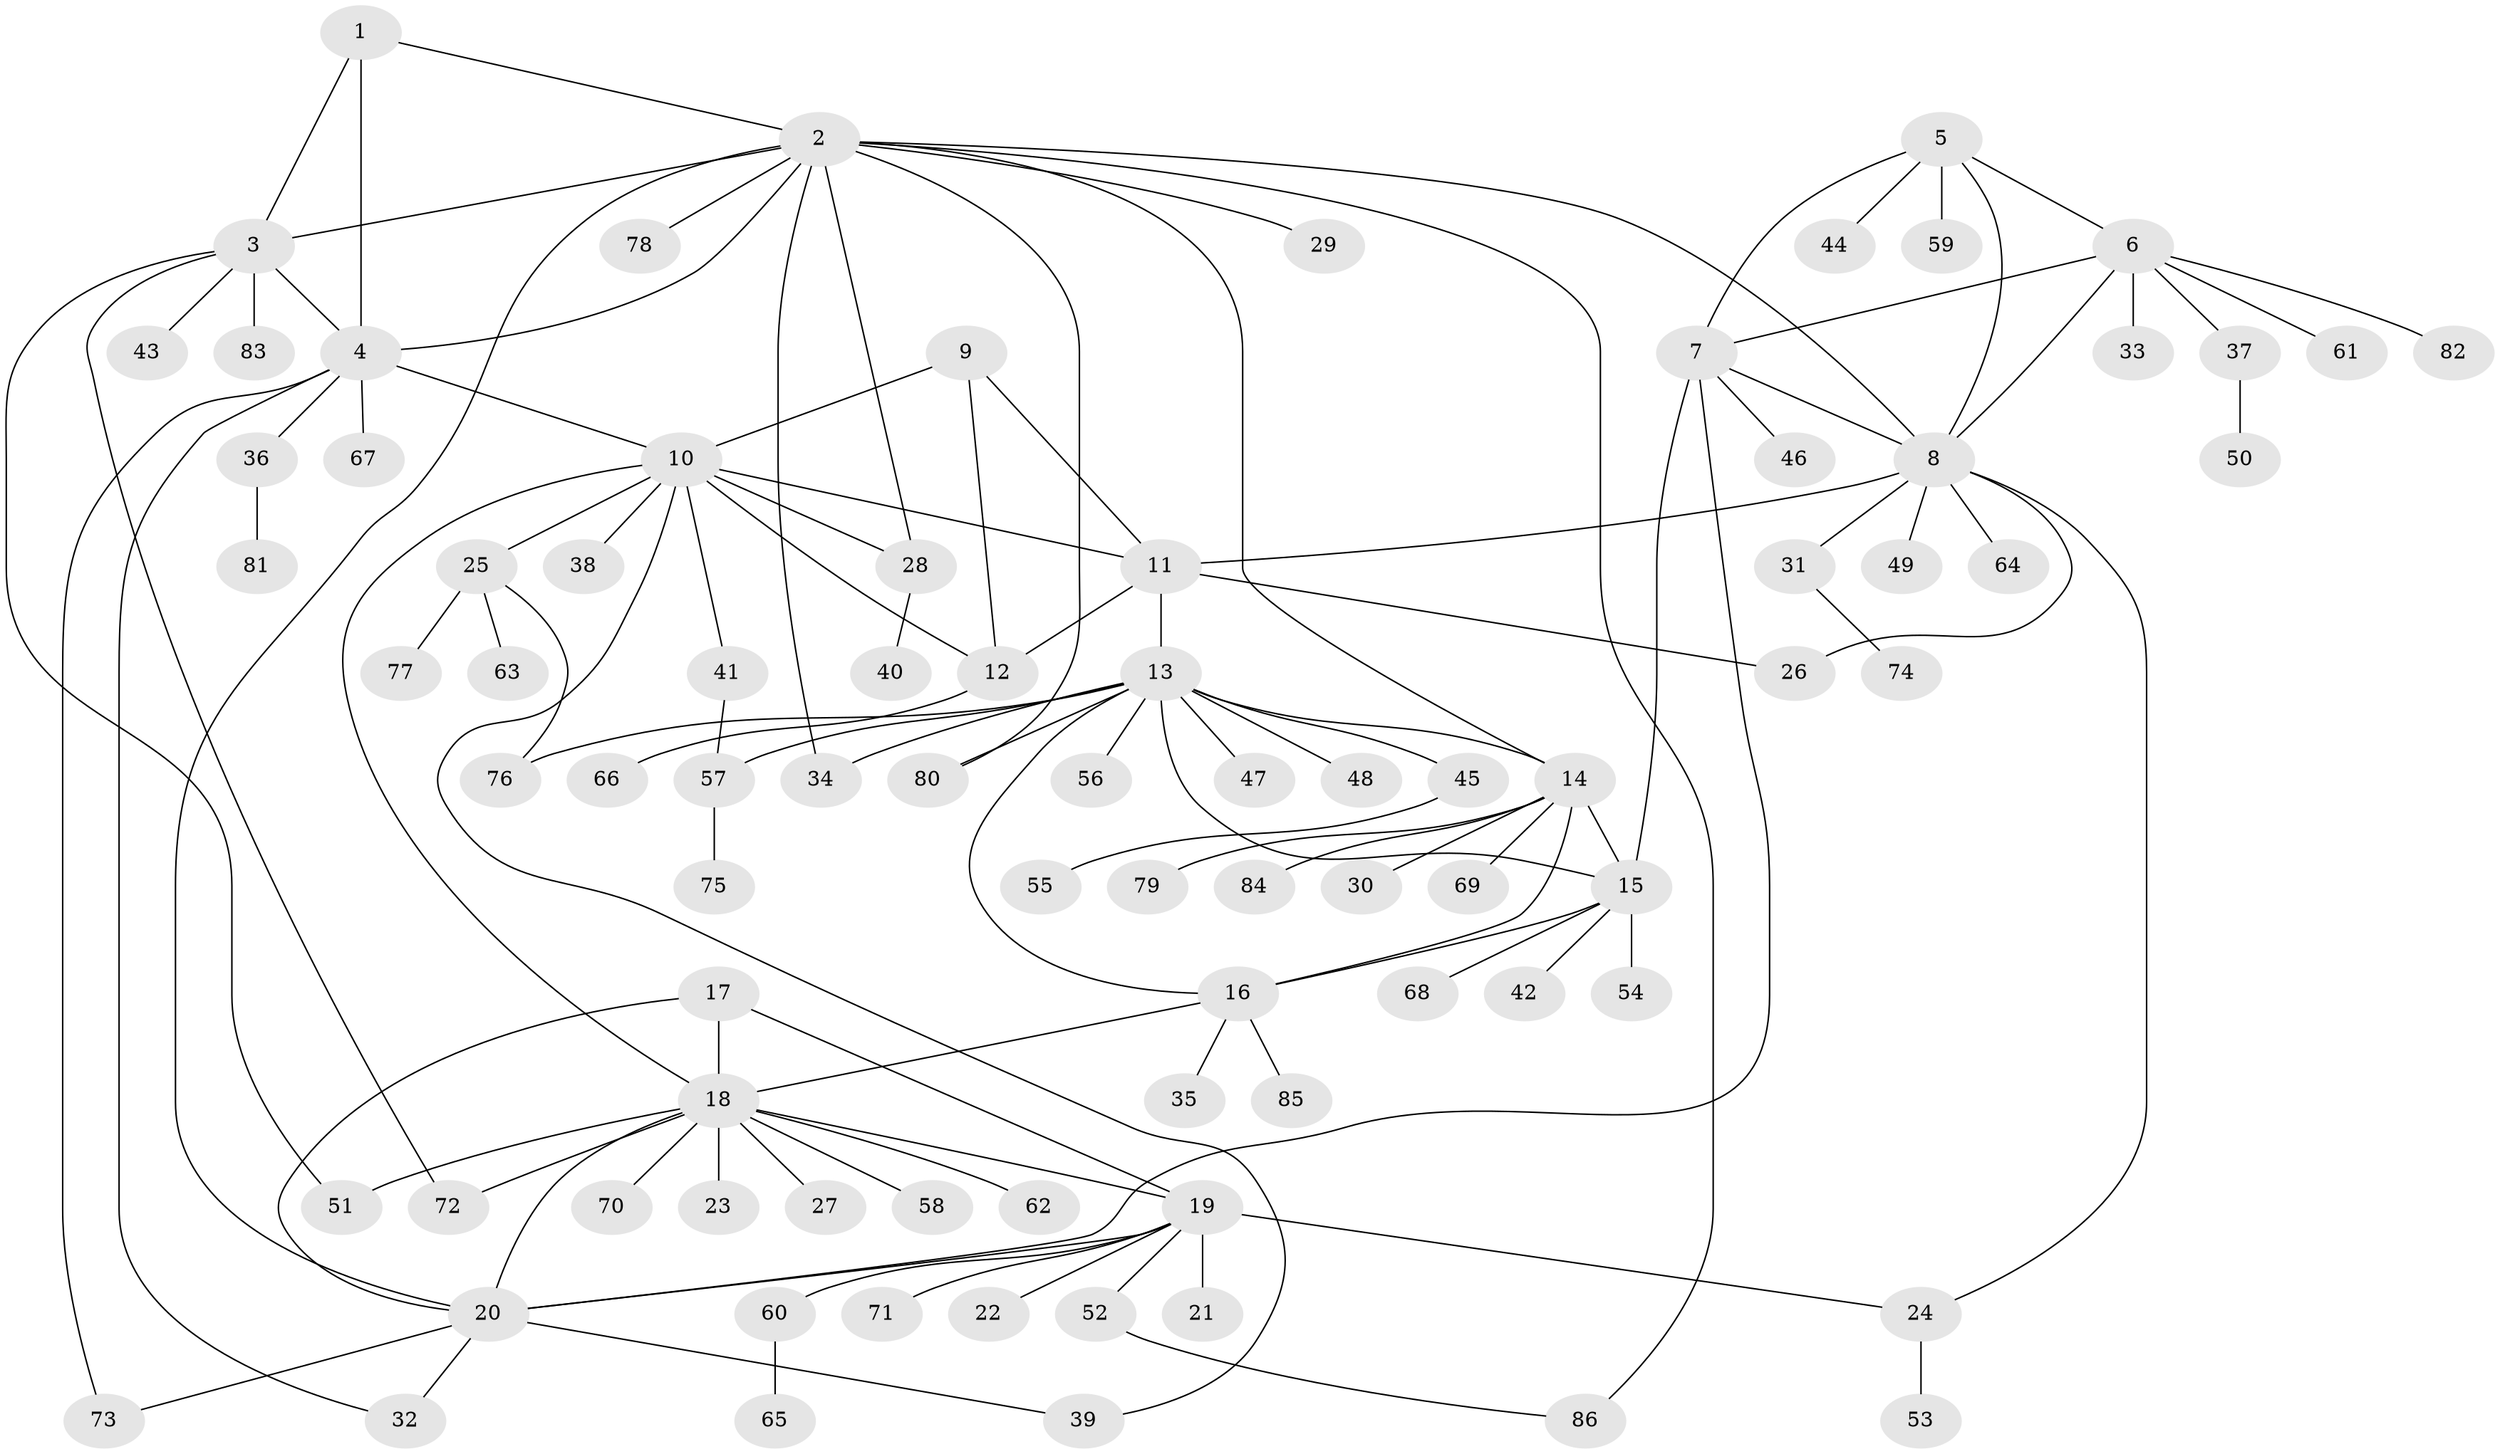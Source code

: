// Generated by graph-tools (version 1.1) at 2025/37/03/09/25 02:37:12]
// undirected, 86 vertices, 119 edges
graph export_dot {
graph [start="1"]
  node [color=gray90,style=filled];
  1;
  2;
  3;
  4;
  5;
  6;
  7;
  8;
  9;
  10;
  11;
  12;
  13;
  14;
  15;
  16;
  17;
  18;
  19;
  20;
  21;
  22;
  23;
  24;
  25;
  26;
  27;
  28;
  29;
  30;
  31;
  32;
  33;
  34;
  35;
  36;
  37;
  38;
  39;
  40;
  41;
  42;
  43;
  44;
  45;
  46;
  47;
  48;
  49;
  50;
  51;
  52;
  53;
  54;
  55;
  56;
  57;
  58;
  59;
  60;
  61;
  62;
  63;
  64;
  65;
  66;
  67;
  68;
  69;
  70;
  71;
  72;
  73;
  74;
  75;
  76;
  77;
  78;
  79;
  80;
  81;
  82;
  83;
  84;
  85;
  86;
  1 -- 2;
  1 -- 3;
  1 -- 4;
  2 -- 3;
  2 -- 4;
  2 -- 8;
  2 -- 14;
  2 -- 20;
  2 -- 28;
  2 -- 29;
  2 -- 34;
  2 -- 78;
  2 -- 80;
  2 -- 86;
  3 -- 4;
  3 -- 43;
  3 -- 51;
  3 -- 72;
  3 -- 83;
  4 -- 10;
  4 -- 32;
  4 -- 36;
  4 -- 67;
  4 -- 73;
  5 -- 6;
  5 -- 7;
  5 -- 8;
  5 -- 44;
  5 -- 59;
  6 -- 7;
  6 -- 8;
  6 -- 33;
  6 -- 37;
  6 -- 61;
  6 -- 82;
  7 -- 8;
  7 -- 15;
  7 -- 20;
  7 -- 46;
  8 -- 11;
  8 -- 24;
  8 -- 26;
  8 -- 31;
  8 -- 49;
  8 -- 64;
  9 -- 10;
  9 -- 11;
  9 -- 12;
  10 -- 11;
  10 -- 12;
  10 -- 18;
  10 -- 25;
  10 -- 28;
  10 -- 38;
  10 -- 39;
  10 -- 41;
  11 -- 12;
  11 -- 13;
  11 -- 26;
  12 -- 66;
  13 -- 14;
  13 -- 15;
  13 -- 16;
  13 -- 34;
  13 -- 45;
  13 -- 47;
  13 -- 48;
  13 -- 56;
  13 -- 57;
  13 -- 76;
  13 -- 80;
  14 -- 15;
  14 -- 16;
  14 -- 30;
  14 -- 69;
  14 -- 79;
  14 -- 84;
  15 -- 16;
  15 -- 42;
  15 -- 54;
  15 -- 68;
  16 -- 18;
  16 -- 35;
  16 -- 85;
  17 -- 18;
  17 -- 19;
  17 -- 20;
  18 -- 19;
  18 -- 20;
  18 -- 23;
  18 -- 27;
  18 -- 51;
  18 -- 58;
  18 -- 62;
  18 -- 70;
  18 -- 72;
  19 -- 20;
  19 -- 21;
  19 -- 22;
  19 -- 24;
  19 -- 52;
  19 -- 60;
  19 -- 71;
  20 -- 32;
  20 -- 39;
  20 -- 73;
  24 -- 53;
  25 -- 63;
  25 -- 76;
  25 -- 77;
  28 -- 40;
  31 -- 74;
  36 -- 81;
  37 -- 50;
  41 -- 57;
  45 -- 55;
  52 -- 86;
  57 -- 75;
  60 -- 65;
}
